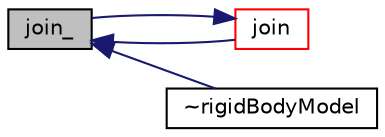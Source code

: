 digraph "join_"
{
  bgcolor="transparent";
  edge [fontname="Helvetica",fontsize="10",labelfontname="Helvetica",labelfontsize="10"];
  node [fontname="Helvetica",fontsize="10",shape=record];
  rankdir="LR";
  Node1 [label="join_",height=0.2,width=0.4,color="black", fillcolor="grey75", style="filled", fontcolor="black"];
  Node1 -> Node2 [dir="back",color="midnightblue",fontsize="10",style="solid",fontname="Helvetica"];
  Node2 [label="join",height=0.2,width=0.4,color="red",URL="$a02255.html#aa52f48c0e10c5d777846332e1c43ddc8",tooltip="Join the given body to the parent with ID parentID via the given. "];
  Node2 -> Node1 [dir="back",color="midnightblue",fontsize="10",style="solid",fontname="Helvetica"];
  Node1 -> Node3 [dir="back",color="midnightblue",fontsize="10",style="solid",fontname="Helvetica"];
  Node3 [label="~rigidBodyModel",height=0.2,width=0.4,color="black",URL="$a02255.html#ad68864f165bbd93c2f2d4d884c1cf49a",tooltip="Destructor. "];
}
